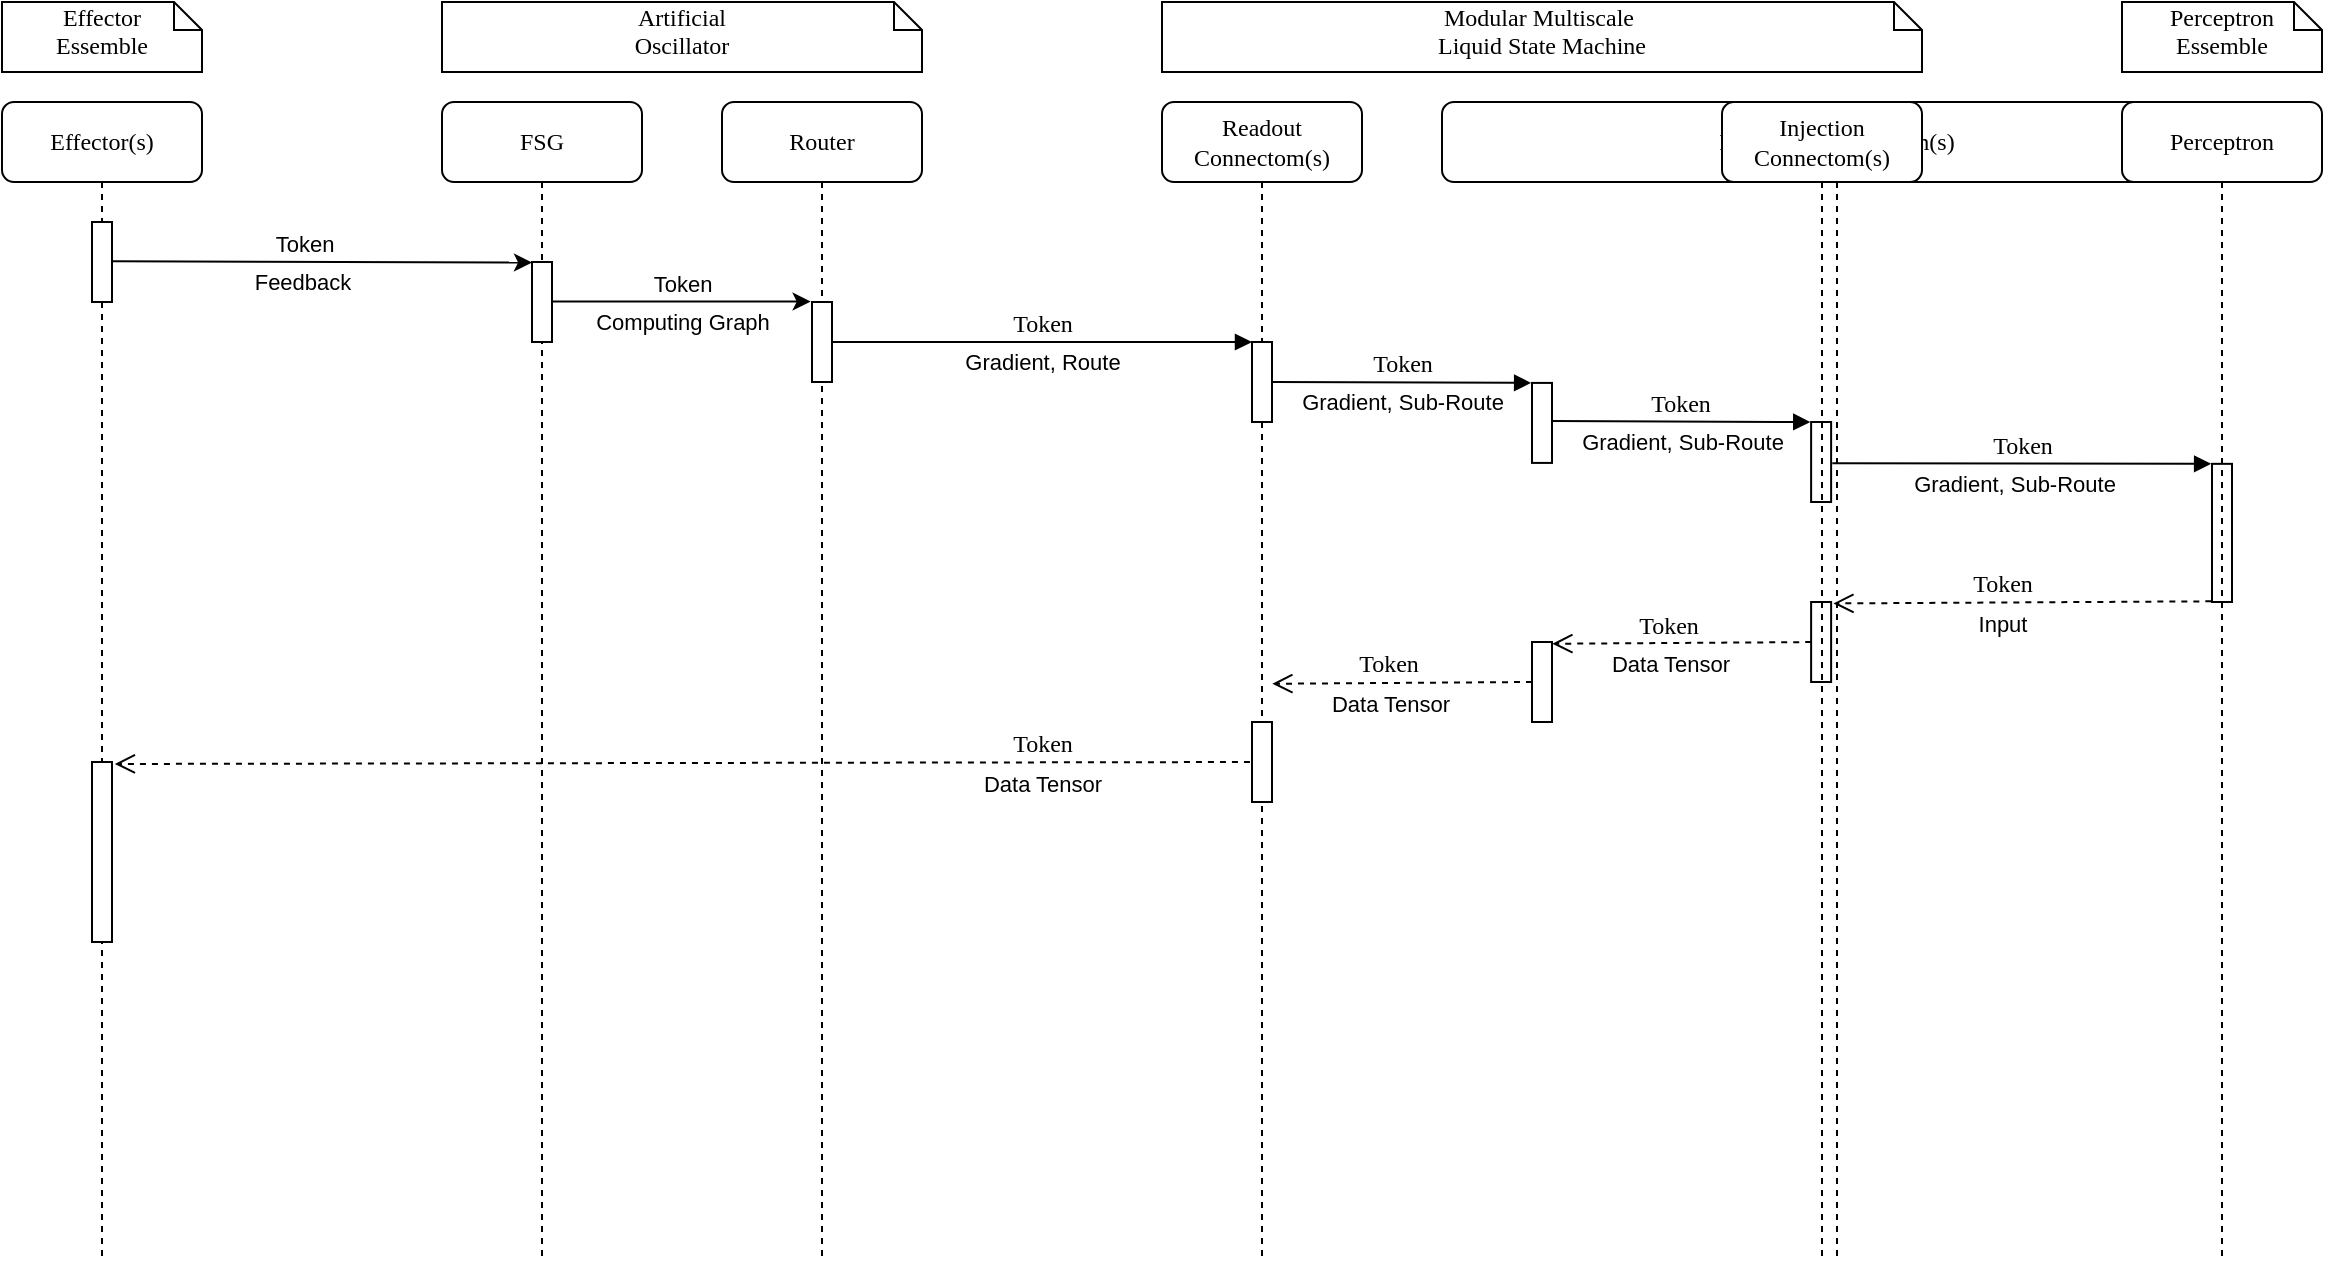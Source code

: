 <mxfile version="25.0.1">
  <diagram name="Page-1" id="NbP8jOEgrULWILAlgNmU">
    <mxGraphModel dx="1425" dy="763" grid="1" gridSize="10" guides="1" tooltips="1" connect="1" arrows="1" fold="1" page="1" pageScale="1" pageWidth="850" pageHeight="1100" math="0" shadow="0">
      <root>
        <mxCell id="0" />
        <mxCell id="1" parent="0" />
        <mxCell id="IMdrUk2hQlkFjjgOL2_2-7" value="Effector(s)" style="shape=umlLifeline;perimeter=lifelinePerimeter;whiteSpace=wrap;html=1;container=1;collapsible=0;recursiveResize=0;outlineConnect=0;rounded=1;shadow=0;comic=0;labelBackgroundColor=none;strokeWidth=1;fontFamily=Verdana;fontSize=12;align=center;" vertex="1" parent="1">
          <mxGeometry x="40" y="80" width="100" height="580" as="geometry" />
        </mxCell>
        <mxCell id="IMdrUk2hQlkFjjgOL2_2-23" value="" style="html=1;points=[];perimeter=orthogonalPerimeter;rounded=0;shadow=0;comic=0;labelBackgroundColor=none;strokeWidth=1;fontFamily=Verdana;fontSize=12;align=center;" vertex="1" parent="IMdrUk2hQlkFjjgOL2_2-7">
          <mxGeometry x="45" y="60" width="10" height="40" as="geometry" />
        </mxCell>
        <mxCell id="IMdrUk2hQlkFjjgOL2_2-8" value="Reservior Connectom(s)" style="shape=umlLifeline;perimeter=lifelinePerimeter;whiteSpace=wrap;html=1;container=1;collapsible=0;recursiveResize=0;outlineConnect=0;rounded=1;shadow=0;comic=0;labelBackgroundColor=none;strokeWidth=1;fontFamily=Verdana;fontSize=12;align=center;" vertex="1" parent="1">
          <mxGeometry x="760" y="80" width="395" height="580" as="geometry" />
        </mxCell>
        <mxCell id="IMdrUk2hQlkFjjgOL2_2-12" value="Readout Connectom(s)" style="shape=umlLifeline;perimeter=lifelinePerimeter;whiteSpace=wrap;html=1;container=1;collapsible=0;recursiveResize=0;outlineConnect=0;rounded=1;shadow=0;comic=0;labelBackgroundColor=none;strokeWidth=1;fontFamily=Verdana;fontSize=12;align=center;" vertex="1" parent="IMdrUk2hQlkFjjgOL2_2-8">
          <mxGeometry x="-140" width="100" height="580" as="geometry" />
        </mxCell>
        <mxCell id="IMdrUk2hQlkFjjgOL2_2-13" value="Token" style="html=1;verticalAlign=bottom;endArrow=open;dashed=1;endSize=8;labelBackgroundColor=none;fontFamily=Verdana;fontSize=12;exitX=-0.103;exitY=0.985;exitDx=0;exitDy=0;exitPerimeter=0;entryX=1.14;entryY=0.011;entryDx=0;entryDy=0;entryPerimeter=0;" edge="1" parent="IMdrUk2hQlkFjjgOL2_2-12" target="IMdrUk2hQlkFjjgOL2_2-21">
          <mxGeometry x="-0.634" relative="1" as="geometry">
            <mxPoint x="-490" y="330" as="targetPoint" />
            <mxPoint x="43.97" y="330.0" as="sourcePoint" />
            <mxPoint as="offset" />
          </mxGeometry>
        </mxCell>
        <mxCell id="IMdrUk2hQlkFjjgOL2_2-14" value="Data Tensor" style="edgeLabel;html=1;align=center;verticalAlign=middle;resizable=0;points=[];" vertex="1" connectable="0" parent="IMdrUk2hQlkFjjgOL2_2-13">
          <mxGeometry x="0.138" y="2" relative="1" as="geometry">
            <mxPoint x="219" y="8" as="offset" />
          </mxGeometry>
        </mxCell>
        <mxCell id="IMdrUk2hQlkFjjgOL2_2-15" value="" style="html=1;points=[];perimeter=orthogonalPerimeter;rounded=0;shadow=0;comic=0;labelBackgroundColor=none;strokeWidth=1;fontFamily=Verdana;fontSize=12;align=center;" vertex="1" parent="IMdrUk2hQlkFjjgOL2_2-12">
          <mxGeometry x="45" y="310" width="10" height="40" as="geometry" />
        </mxCell>
        <mxCell id="IMdrUk2hQlkFjjgOL2_2-21" value="" style="html=1;points=[];perimeter=orthogonalPerimeter;rounded=0;shadow=0;comic=0;labelBackgroundColor=none;strokeWidth=1;fontFamily=Verdana;fontSize=12;align=center;" vertex="1" parent="IMdrUk2hQlkFjjgOL2_2-12">
          <mxGeometry x="-535" y="330" width="10" height="90" as="geometry" />
        </mxCell>
        <mxCell id="IMdrUk2hQlkFjjgOL2_2-9" value="" style="html=1;points=[];perimeter=orthogonalPerimeter;rounded=0;shadow=0;comic=0;labelBackgroundColor=none;strokeWidth=1;fontFamily=Verdana;fontSize=12;align=center;" vertex="1" parent="IMdrUk2hQlkFjjgOL2_2-8">
          <mxGeometry x="45" y="140.46" width="10" height="40" as="geometry" />
        </mxCell>
        <mxCell id="IMdrUk2hQlkFjjgOL2_2-10" value="Token" style="html=1;verticalAlign=bottom;endArrow=block;labelBackgroundColor=none;fontFamily=Verdana;fontSize=12;elbow=vertical;entryX=-0.043;entryY=0.23;entryDx=0;entryDy=0;entryPerimeter=0;exitX=1.044;exitY=0.053;exitDx=0;exitDy=0;exitPerimeter=0;" edge="1" parent="IMdrUk2hQlkFjjgOL2_2-8">
          <mxGeometry relative="1" as="geometry">
            <mxPoint x="-84.56" y="140.0" as="sourcePoint" />
            <mxPoint x="44.57" y="140.46" as="targetPoint" />
          </mxGeometry>
        </mxCell>
        <mxCell id="IMdrUk2hQlkFjjgOL2_2-11" value="Gradient, Sub-Route" style="edgeLabel;html=1;align=center;verticalAlign=middle;resizable=0;points=[];" vertex="1" connectable="0" parent="IMdrUk2hQlkFjjgOL2_2-10">
          <mxGeometry x="-0.122" relative="1" as="geometry">
            <mxPoint x="8" y="10" as="offset" />
          </mxGeometry>
        </mxCell>
        <mxCell id="IMdrUk2hQlkFjjgOL2_2-16" value="Token" style="html=1;verticalAlign=bottom;endArrow=open;dashed=1;endSize=8;labelBackgroundColor=none;fontFamily=Verdana;fontSize=12;exitX=0.005;exitY=1.001;exitDx=0;exitDy=0;exitPerimeter=0;entryX=1.017;entryY=0.022;entryDx=0;entryDy=0;entryPerimeter=0;" edge="1" parent="IMdrUk2hQlkFjjgOL2_2-8">
          <mxGeometry x="0.108" relative="1" as="geometry">
            <mxPoint x="-84.83" y="290.88" as="targetPoint" />
            <mxPoint x="45" y="290" as="sourcePoint" />
            <mxPoint as="offset" />
          </mxGeometry>
        </mxCell>
        <mxCell id="IMdrUk2hQlkFjjgOL2_2-17" value="Data Tensor" style="edgeLabel;html=1;align=center;verticalAlign=middle;resizable=0;points=[];" vertex="1" connectable="0" parent="IMdrUk2hQlkFjjgOL2_2-16">
          <mxGeometry x="0.138" y="2" relative="1" as="geometry">
            <mxPoint x="3" y="8" as="offset" />
          </mxGeometry>
        </mxCell>
        <mxCell id="IMdrUk2hQlkFjjgOL2_2-18" value="" style="html=1;points=[];perimeter=orthogonalPerimeter;rounded=0;shadow=0;comic=0;labelBackgroundColor=none;strokeWidth=1;fontFamily=Verdana;fontSize=12;align=center;" vertex="1" parent="IMdrUk2hQlkFjjgOL2_2-8">
          <mxGeometry x="45" y="270" width="10" height="40" as="geometry" />
        </mxCell>
        <mxCell id="IMdrUk2hQlkFjjgOL2_2-19" value="Token" style="html=1;verticalAlign=bottom;endArrow=open;dashed=1;endSize=8;labelBackgroundColor=none;fontFamily=Verdana;fontSize=12;exitX=0.005;exitY=1.001;exitDx=0;exitDy=0;exitPerimeter=0;entryX=1.017;entryY=0.022;entryDx=0;entryDy=0;entryPerimeter=0;" edge="1" parent="IMdrUk2hQlkFjjgOL2_2-8" target="IMdrUk2hQlkFjjgOL2_2-18">
          <mxGeometry x="0.108" relative="1" as="geometry">
            <mxPoint x="60" y="270" as="targetPoint" />
            <mxPoint x="184.61" y="270.04" as="sourcePoint" />
            <mxPoint as="offset" />
          </mxGeometry>
        </mxCell>
        <mxCell id="IMdrUk2hQlkFjjgOL2_2-20" value="Data Tensor" style="edgeLabel;html=1;align=center;verticalAlign=middle;resizable=0;points=[];" vertex="1" connectable="0" parent="IMdrUk2hQlkFjjgOL2_2-19">
          <mxGeometry x="0.138" y="2" relative="1" as="geometry">
            <mxPoint x="3" y="8" as="offset" />
          </mxGeometry>
        </mxCell>
        <mxCell id="IMdrUk2hQlkFjjgOL2_2-29" value="" style="html=1;points=[];perimeter=orthogonalPerimeter;rounded=0;shadow=0;comic=0;labelBackgroundColor=none;strokeWidth=1;fontFamily=Verdana;fontSize=12;align=center;" vertex="1" parent="IMdrUk2hQlkFjjgOL2_2-8">
          <mxGeometry x="184.56" y="160" width="10" height="40" as="geometry" />
        </mxCell>
        <mxCell id="IMdrUk2hQlkFjjgOL2_2-30" value="Token" style="html=1;verticalAlign=bottom;endArrow=block;labelBackgroundColor=none;fontFamily=Verdana;fontSize=12;elbow=vertical;entryX=-0.043;entryY=0.23;entryDx=0;entryDy=0;entryPerimeter=0;exitX=1.044;exitY=0.053;exitDx=0;exitDy=0;exitPerimeter=0;" edge="1" parent="IMdrUk2hQlkFjjgOL2_2-8">
          <mxGeometry relative="1" as="geometry">
            <mxPoint x="55" y="159.54" as="sourcePoint" />
            <mxPoint x="184.13" y="160.0" as="targetPoint" />
          </mxGeometry>
        </mxCell>
        <mxCell id="IMdrUk2hQlkFjjgOL2_2-31" value="Gradient, Sub-Route" style="edgeLabel;html=1;align=center;verticalAlign=middle;resizable=0;points=[];" vertex="1" connectable="0" parent="IMdrUk2hQlkFjjgOL2_2-30">
          <mxGeometry x="-0.122" relative="1" as="geometry">
            <mxPoint x="8" y="10" as="offset" />
          </mxGeometry>
        </mxCell>
        <mxCell id="IMdrUk2hQlkFjjgOL2_2-32" value="" style="html=1;points=[];perimeter=orthogonalPerimeter;rounded=0;shadow=0;comic=0;labelBackgroundColor=none;strokeWidth=1;fontFamily=Verdana;fontSize=12;align=center;" vertex="1" parent="IMdrUk2hQlkFjjgOL2_2-8">
          <mxGeometry x="184.56" y="250" width="10" height="40" as="geometry" />
        </mxCell>
        <mxCell id="IMdrUk2hQlkFjjgOL2_2-34" value="" style="html=1;points=[];perimeter=orthogonalPerimeter;rounded=0;shadow=0;comic=0;labelBackgroundColor=none;strokeWidth=1;fontFamily=Verdana;fontSize=12;align=center;" vertex="1" parent="IMdrUk2hQlkFjjgOL2_2-8">
          <mxGeometry x="385" y="180.92" width="10" height="69.08" as="geometry" />
        </mxCell>
        <mxCell id="IMdrUk2hQlkFjjgOL2_2-35" value="Token" style="html=1;verticalAlign=bottom;endArrow=block;labelBackgroundColor=none;fontFamily=Verdana;fontSize=12;elbow=vertical;entryX=-0.043;entryY=0.23;entryDx=0;entryDy=0;entryPerimeter=0;exitX=1.061;exitY=0.515;exitDx=0;exitDy=0;exitPerimeter=0;" edge="1" parent="IMdrUk2hQlkFjjgOL2_2-8" source="IMdrUk2hQlkFjjgOL2_2-29">
          <mxGeometry relative="1" as="geometry">
            <mxPoint x="255.44" y="180.46" as="sourcePoint" />
            <mxPoint x="384.57" y="180.92" as="targetPoint" />
          </mxGeometry>
        </mxCell>
        <mxCell id="IMdrUk2hQlkFjjgOL2_2-36" value="Gradient, Sub-Route" style="edgeLabel;html=1;align=center;verticalAlign=middle;resizable=0;points=[];" vertex="1" connectable="0" parent="IMdrUk2hQlkFjjgOL2_2-35">
          <mxGeometry x="-0.122" relative="1" as="geometry">
            <mxPoint x="8" y="10" as="offset" />
          </mxGeometry>
        </mxCell>
        <mxCell id="IMdrUk2hQlkFjjgOL2_2-44" value="Token" style="html=1;verticalAlign=bottom;endArrow=open;dashed=1;endSize=8;labelBackgroundColor=none;fontFamily=Verdana;fontSize=12;entryX=1.114;entryY=0.018;entryDx=0;entryDy=0;entryPerimeter=0;exitX=-0.033;exitY=0.995;exitDx=0;exitDy=0;exitPerimeter=0;" edge="1" parent="IMdrUk2hQlkFjjgOL2_2-8" source="IMdrUk2hQlkFjjgOL2_2-34" target="IMdrUk2hQlkFjjgOL2_2-32">
          <mxGeometry x="0.108" relative="1" as="geometry">
            <mxPoint x="-104.5" y="220.92" as="targetPoint" />
            <mxPoint x="395" y="220.92" as="sourcePoint" />
            <mxPoint as="offset" />
          </mxGeometry>
        </mxCell>
        <mxCell id="IMdrUk2hQlkFjjgOL2_2-45" value="Input" style="edgeLabel;html=1;align=center;verticalAlign=middle;resizable=0;points=[];" vertex="1" connectable="0" parent="IMdrUk2hQlkFjjgOL2_2-44">
          <mxGeometry x="0.138" y="2" relative="1" as="geometry">
            <mxPoint x="3" y="8" as="offset" />
          </mxGeometry>
        </mxCell>
        <mxCell id="IMdrUk2hQlkFjjgOL2_2-22" value="FSG" style="shape=umlLifeline;perimeter=lifelinePerimeter;whiteSpace=wrap;html=1;container=1;collapsible=0;recursiveResize=0;outlineConnect=0;rounded=1;shadow=0;comic=0;labelBackgroundColor=none;strokeWidth=1;fontFamily=Verdana;fontSize=12;align=center;" vertex="1" parent="1">
          <mxGeometry x="260" y="80" width="100" height="580" as="geometry" />
        </mxCell>
        <mxCell id="IMdrUk2hQlkFjjgOL2_2-25" value="" style="html=1;points=[];perimeter=orthogonalPerimeter;rounded=0;shadow=0;comic=0;labelBackgroundColor=none;strokeWidth=1;fontFamily=Verdana;fontSize=12;align=center;" vertex="1" parent="IMdrUk2hQlkFjjgOL2_2-22">
          <mxGeometry x="45" y="80" width="10" height="40" as="geometry" />
        </mxCell>
        <mxCell id="IMdrUk2hQlkFjjgOL2_2-24" value="Router" style="shape=umlLifeline;perimeter=lifelinePerimeter;whiteSpace=wrap;html=1;container=1;collapsible=0;recursiveResize=0;outlineConnect=0;rounded=1;shadow=0;comic=0;labelBackgroundColor=none;strokeWidth=1;fontFamily=Verdana;fontSize=12;align=center;" vertex="1" parent="1">
          <mxGeometry x="400" y="80" width="100" height="580" as="geometry" />
        </mxCell>
        <mxCell id="IMdrUk2hQlkFjjgOL2_2-51" style="rounded=0;orthogonalLoop=1;jettySize=auto;html=1;exitX=1.046;exitY=0.491;exitDx=0;exitDy=0;exitPerimeter=0;labelPosition=center;verticalLabelPosition=top;align=center;verticalAlign=bottom;entryX=-0.069;entryY=-0.005;entryDx=0;entryDy=0;entryPerimeter=0;" edge="1" parent="IMdrUk2hQlkFjjgOL2_2-24" target="IMdrUk2hQlkFjjgOL2_2-54">
          <mxGeometry relative="1" as="geometry">
            <mxPoint x="-85" y="99.76" as="sourcePoint" />
            <mxPoint x="10" y="100" as="targetPoint" />
          </mxGeometry>
        </mxCell>
        <mxCell id="IMdrUk2hQlkFjjgOL2_2-52" value="Token" style="edgeLabel;html=1;align=center;verticalAlign=middle;resizable=0;points=[];" vertex="1" connectable="0" parent="IMdrUk2hQlkFjjgOL2_2-51">
          <mxGeometry x="-0.244" relative="1" as="geometry">
            <mxPoint x="16" y="-9" as="offset" />
          </mxGeometry>
        </mxCell>
        <mxCell id="IMdrUk2hQlkFjjgOL2_2-53" value="Computing Graph" style="edgeLabel;html=1;align=center;verticalAlign=middle;resizable=0;points=[];" vertex="1" connectable="0" parent="IMdrUk2hQlkFjjgOL2_2-51">
          <mxGeometry x="0.265" y="1" relative="1" as="geometry">
            <mxPoint x="-17" y="11" as="offset" />
          </mxGeometry>
        </mxCell>
        <mxCell id="IMdrUk2hQlkFjjgOL2_2-54" value="" style="html=1;points=[];perimeter=orthogonalPerimeter;rounded=0;shadow=0;comic=0;labelBackgroundColor=none;strokeWidth=1;fontFamily=Verdana;fontSize=12;align=center;" vertex="1" parent="IMdrUk2hQlkFjjgOL2_2-24">
          <mxGeometry x="45" y="100" width="10" height="40" as="geometry" />
        </mxCell>
        <mxCell id="IMdrUk2hQlkFjjgOL2_2-28" value="Injection&lt;div&gt;Connectom(s)&lt;/div&gt;" style="shape=umlLifeline;perimeter=lifelinePerimeter;whiteSpace=wrap;html=1;container=1;collapsible=0;recursiveResize=0;outlineConnect=0;rounded=1;shadow=0;comic=0;labelBackgroundColor=none;strokeWidth=1;fontFamily=Verdana;fontSize=12;align=center;" vertex="1" parent="1">
          <mxGeometry x="900" y="80" width="100" height="580" as="geometry" />
        </mxCell>
        <mxCell id="IMdrUk2hQlkFjjgOL2_2-33" value="Perceptron" style="shape=umlLifeline;perimeter=lifelinePerimeter;whiteSpace=wrap;html=1;container=1;collapsible=0;recursiveResize=0;outlineConnect=0;rounded=1;shadow=0;comic=0;labelBackgroundColor=none;strokeWidth=1;fontFamily=Verdana;fontSize=12;align=center;" vertex="1" parent="1">
          <mxGeometry x="1100" y="80" width="100" height="580" as="geometry" />
        </mxCell>
        <mxCell id="IMdrUk2hQlkFjjgOL2_2-37" value="" style="html=1;points=[];perimeter=orthogonalPerimeter;rounded=0;shadow=0;comic=0;labelBackgroundColor=none;strokeWidth=1;fontFamily=Verdana;fontSize=12;align=center;" vertex="1" parent="1">
          <mxGeometry x="665" y="200" width="10" height="40" as="geometry" />
        </mxCell>
        <mxCell id="IMdrUk2hQlkFjjgOL2_2-38" value="Token" style="html=1;verticalAlign=bottom;endArrow=block;labelBackgroundColor=none;fontFamily=Verdana;fontSize=12;elbow=vertical;exitX=0.992;exitY=0.352;exitDx=0;exitDy=0;exitPerimeter=0;" edge="1" parent="1">
          <mxGeometry relative="1" as="geometry">
            <mxPoint x="454.92" y="200.0" as="sourcePoint" />
            <mxPoint x="665" y="200.0" as="targetPoint" />
          </mxGeometry>
        </mxCell>
        <mxCell id="IMdrUk2hQlkFjjgOL2_2-39" value="Gradient, Route" style="edgeLabel;html=1;align=center;verticalAlign=middle;resizable=0;points=[];" vertex="1" connectable="0" parent="IMdrUk2hQlkFjjgOL2_2-38">
          <mxGeometry x="-0.122" relative="1" as="geometry">
            <mxPoint x="13" y="10" as="offset" />
          </mxGeometry>
        </mxCell>
        <mxCell id="IMdrUk2hQlkFjjgOL2_2-40" value="Effector&lt;div&gt;Essemble&lt;/div&gt;" style="shape=note;whiteSpace=wrap;html=1;size=14;verticalAlign=top;align=center;spacingTop=-6;rounded=0;shadow=0;comic=0;labelBackgroundColor=none;strokeWidth=1;fontFamily=Verdana;fontSize=12" vertex="1" parent="1">
          <mxGeometry x="40" y="30" width="100" height="35" as="geometry" />
        </mxCell>
        <mxCell id="IMdrUk2hQlkFjjgOL2_2-41" value="Artificial&lt;div&gt;Oscillator&lt;/div&gt;" style="shape=note;whiteSpace=wrap;html=1;size=14;verticalAlign=top;align=center;spacingTop=-6;rounded=0;shadow=0;comic=0;labelBackgroundColor=none;strokeWidth=1;fontFamily=Verdana;fontSize=12" vertex="1" parent="1">
          <mxGeometry x="260" y="30" width="240" height="35" as="geometry" />
        </mxCell>
        <mxCell id="IMdrUk2hQlkFjjgOL2_2-42" value="&lt;div&gt;Modular Multiscale&amp;nbsp;&lt;/div&gt;&lt;div&gt;Liquid State Machine&lt;/div&gt;&lt;div&gt;&lt;br&gt;&lt;/div&gt;" style="shape=note;whiteSpace=wrap;html=1;size=14;verticalAlign=top;align=center;spacingTop=-6;rounded=0;shadow=0;comic=0;labelBackgroundColor=none;strokeWidth=1;fontFamily=Verdana;fontSize=12" vertex="1" parent="1">
          <mxGeometry x="620" y="30" width="380" height="35" as="geometry" />
        </mxCell>
        <mxCell id="IMdrUk2hQlkFjjgOL2_2-43" value="Perceptron&lt;div&gt;Essemble&lt;/div&gt;" style="shape=note;whiteSpace=wrap;html=1;size=14;verticalAlign=top;align=center;spacingTop=-6;rounded=0;shadow=0;comic=0;labelBackgroundColor=none;strokeWidth=1;fontFamily=Verdana;fontSize=12" vertex="1" parent="1">
          <mxGeometry x="1100" y="30" width="100" height="35" as="geometry" />
        </mxCell>
        <mxCell id="IMdrUk2hQlkFjjgOL2_2-26" style="rounded=0;orthogonalLoop=1;jettySize=auto;html=1;entryX=0;entryY=0.007;entryDx=0;entryDy=0;entryPerimeter=0;exitX=1.046;exitY=0.491;exitDx=0;exitDy=0;exitPerimeter=0;labelPosition=center;verticalLabelPosition=top;align=center;verticalAlign=bottom;" edge="1" parent="1" source="IMdrUk2hQlkFjjgOL2_2-23" target="IMdrUk2hQlkFjjgOL2_2-25">
          <mxGeometry relative="1" as="geometry">
            <mxPoint x="315" y="149.88" as="sourcePoint" />
            <mxPoint x="444.88" y="160" as="targetPoint" />
          </mxGeometry>
        </mxCell>
        <mxCell id="IMdrUk2hQlkFjjgOL2_2-27" value="Token" style="edgeLabel;html=1;align=center;verticalAlign=middle;resizable=0;points=[];" vertex="1" connectable="0" parent="IMdrUk2hQlkFjjgOL2_2-26">
          <mxGeometry x="-0.244" relative="1" as="geometry">
            <mxPoint x="16" y="-9" as="offset" />
          </mxGeometry>
        </mxCell>
        <mxCell id="IMdrUk2hQlkFjjgOL2_2-50" value="Feedback" style="edgeLabel;html=1;align=center;verticalAlign=middle;resizable=0;points=[];" vertex="1" connectable="0" parent="IMdrUk2hQlkFjjgOL2_2-26">
          <mxGeometry x="0.265" y="1" relative="1" as="geometry">
            <mxPoint x="-38" y="11" as="offset" />
          </mxGeometry>
        </mxCell>
      </root>
    </mxGraphModel>
  </diagram>
</mxfile>
